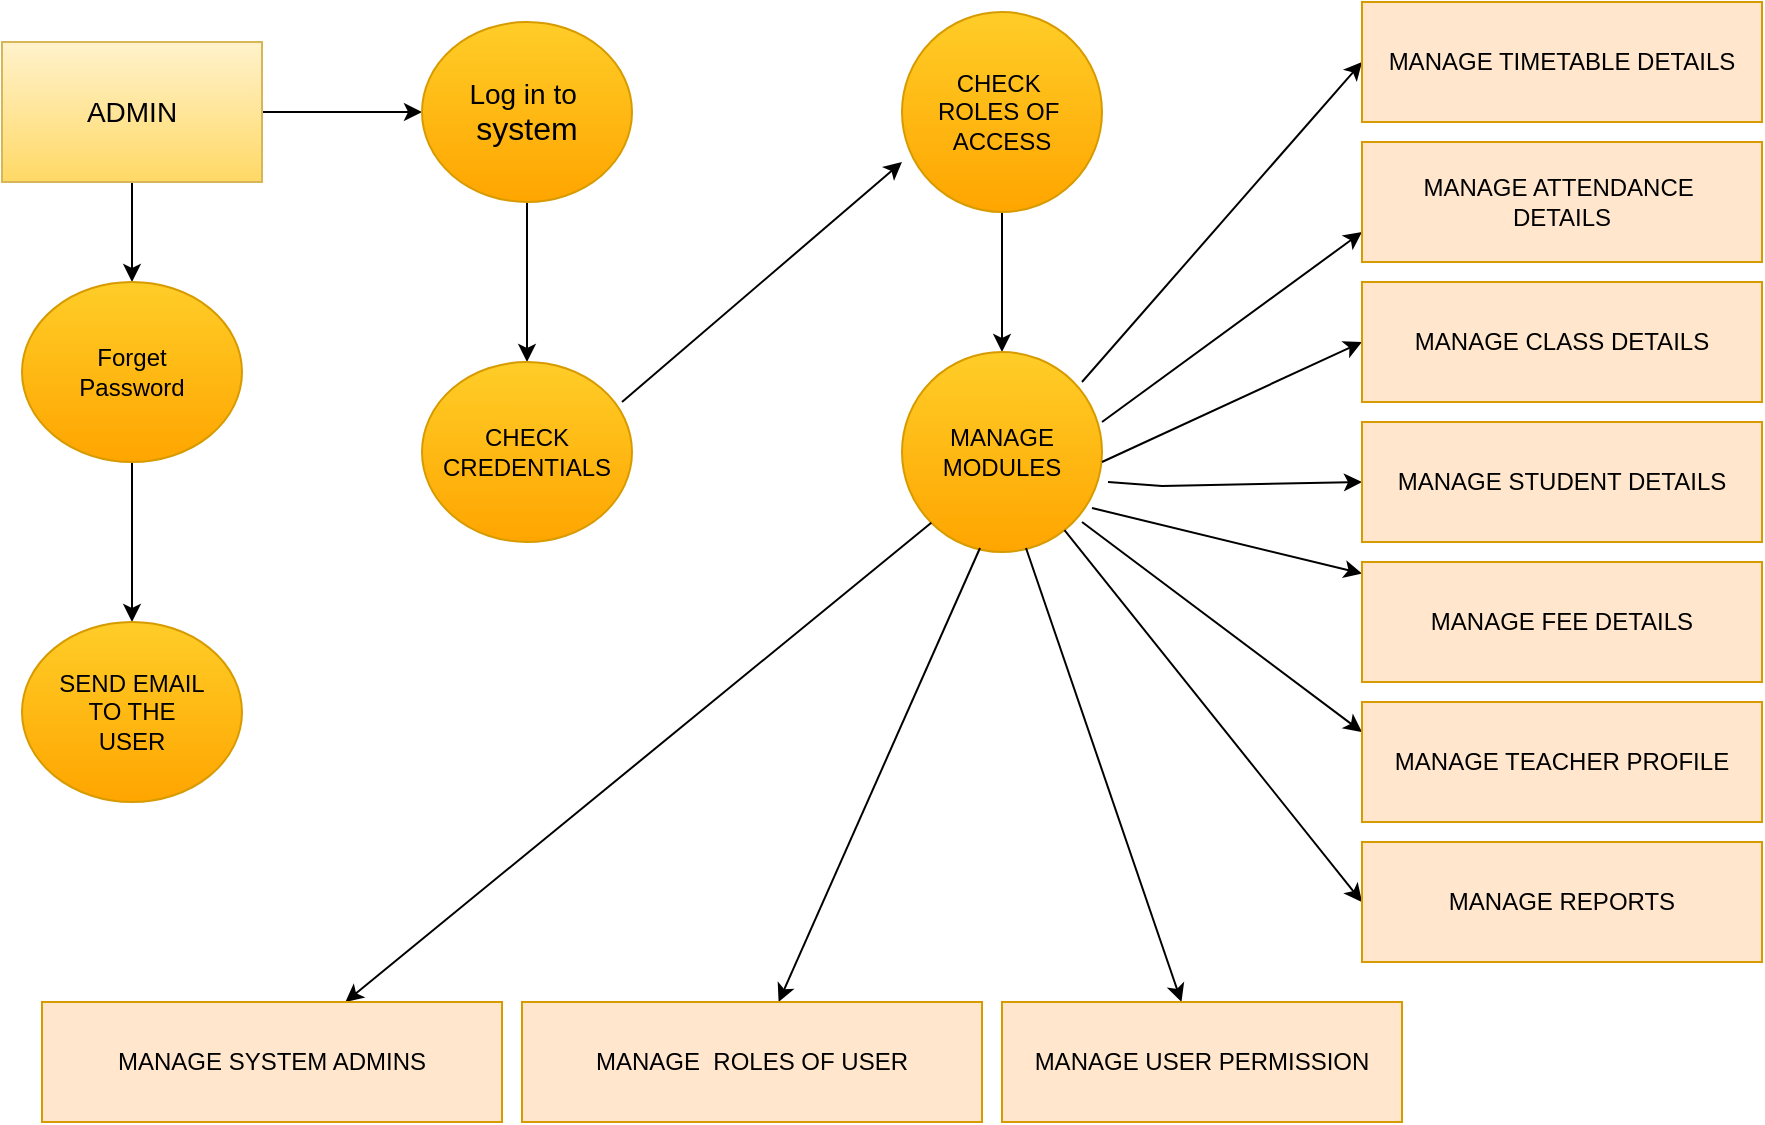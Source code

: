 <mxfile version="28.1.1">
  <diagram name="Page-1" id="oFiozLdY8leNMJMmkQWD">
    <mxGraphModel dx="872" dy="473" grid="1" gridSize="10" guides="1" tooltips="1" connect="1" arrows="1" fold="1" page="1" pageScale="1" pageWidth="850" pageHeight="1100" math="0" shadow="0">
      <root>
        <mxCell id="0" />
        <mxCell id="1" parent="0" />
        <mxCell id="RRL3gL6whvMHGVeLyXw0-3" value="" style="edgeStyle=orthogonalEdgeStyle;rounded=0;orthogonalLoop=1;jettySize=auto;html=1;" edge="1" parent="1" source="RRL3gL6whvMHGVeLyXw0-1" target="RRL3gL6whvMHGVeLyXw0-2">
          <mxGeometry relative="1" as="geometry" />
        </mxCell>
        <mxCell id="RRL3gL6whvMHGVeLyXw0-17" value="" style="edgeStyle=orthogonalEdgeStyle;rounded=0;orthogonalLoop=1;jettySize=auto;html=1;" edge="1" parent="1" source="RRL3gL6whvMHGVeLyXw0-1" target="RRL3gL6whvMHGVeLyXw0-16">
          <mxGeometry relative="1" as="geometry" />
        </mxCell>
        <mxCell id="RRL3gL6whvMHGVeLyXw0-1" value="&lt;font style=&quot;font-size: 14px;&quot;&gt;ADMIN&lt;/font&gt;" style="rounded=0;whiteSpace=wrap;html=1;fillColor=#fff2cc;gradientColor=#ffd966;strokeColor=#d6b656;" vertex="1" parent="1">
          <mxGeometry x="30" y="30" width="130" height="70" as="geometry" />
        </mxCell>
        <mxCell id="RRL3gL6whvMHGVeLyXw0-5" value="" style="edgeStyle=orthogonalEdgeStyle;rounded=0;orthogonalLoop=1;jettySize=auto;html=1;" edge="1" parent="1" source="RRL3gL6whvMHGVeLyXw0-2" target="RRL3gL6whvMHGVeLyXw0-4">
          <mxGeometry relative="1" as="geometry" />
        </mxCell>
        <mxCell id="RRL3gL6whvMHGVeLyXw0-2" value="&lt;font style=&quot;font-size: 14px;&quot;&gt;Log in to&amp;nbsp;&lt;/font&gt;&lt;div&gt;&lt;font size=&quot;3&quot;&gt;system&lt;/font&gt;&lt;/div&gt;" style="ellipse;whiteSpace=wrap;html=1;rounded=0;fillColor=#ffcd28;gradientColor=#ffa500;strokeColor=#d79b00;" vertex="1" parent="1">
          <mxGeometry x="240" y="20" width="105" height="90" as="geometry" />
        </mxCell>
        <mxCell id="RRL3gL6whvMHGVeLyXw0-4" value="CHECK&lt;div&gt;CREDENTIALS&lt;/div&gt;" style="ellipse;whiteSpace=wrap;html=1;rounded=0;fillColor=#ffcd28;gradientColor=#ffa500;strokeColor=#d79b00;" vertex="1" parent="1">
          <mxGeometry x="240" y="190" width="105" height="90" as="geometry" />
        </mxCell>
        <mxCell id="RRL3gL6whvMHGVeLyXw0-11" value="" style="endArrow=classic;html=1;rounded=0;" edge="1" parent="1">
          <mxGeometry width="50" height="50" relative="1" as="geometry">
            <mxPoint x="340" y="210" as="sourcePoint" />
            <mxPoint x="480" y="90" as="targetPoint" />
          </mxGeometry>
        </mxCell>
        <mxCell id="RRL3gL6whvMHGVeLyXw0-15" value="" style="edgeStyle=orthogonalEdgeStyle;rounded=0;orthogonalLoop=1;jettySize=auto;html=1;" edge="1" parent="1" source="RRL3gL6whvMHGVeLyXw0-12" target="RRL3gL6whvMHGVeLyXw0-14">
          <mxGeometry relative="1" as="geometry" />
        </mxCell>
        <mxCell id="RRL3gL6whvMHGVeLyXw0-12" value="CHECK&amp;nbsp;&lt;div&gt;ROLES OF&amp;nbsp;&lt;/div&gt;&lt;div&gt;ACCESS&lt;/div&gt;" style="ellipse;whiteSpace=wrap;html=1;aspect=fixed;fillColor=#ffcd28;gradientColor=#ffa500;strokeColor=#d79b00;" vertex="1" parent="1">
          <mxGeometry x="480" y="15" width="100" height="100" as="geometry" />
        </mxCell>
        <mxCell id="RRL3gL6whvMHGVeLyXw0-14" value="MANAGE&lt;div&gt;MODULES&lt;/div&gt;" style="ellipse;whiteSpace=wrap;html=1;aspect=fixed;fillColor=#ffcd28;gradientColor=#ffa500;strokeColor=#d79b00;" vertex="1" parent="1">
          <mxGeometry x="480" y="185" width="100" height="100" as="geometry" />
        </mxCell>
        <mxCell id="RRL3gL6whvMHGVeLyXw0-19" value="" style="edgeStyle=orthogonalEdgeStyle;rounded=0;orthogonalLoop=1;jettySize=auto;html=1;" edge="1" parent="1" source="RRL3gL6whvMHGVeLyXw0-16" target="RRL3gL6whvMHGVeLyXw0-18">
          <mxGeometry relative="1" as="geometry" />
        </mxCell>
        <mxCell id="RRL3gL6whvMHGVeLyXw0-16" value="Forget&lt;div&gt;Password&lt;/div&gt;" style="ellipse;whiteSpace=wrap;html=1;rounded=0;fillColor=#ffcd28;gradientColor=#ffa500;strokeColor=#d79b00;" vertex="1" parent="1">
          <mxGeometry x="40" y="150" width="110" height="90" as="geometry" />
        </mxCell>
        <mxCell id="RRL3gL6whvMHGVeLyXw0-18" value="SEND EMAIL&lt;div&gt;TO THE&lt;/div&gt;&lt;div&gt;USER&lt;/div&gt;" style="ellipse;whiteSpace=wrap;html=1;rounded=0;fillColor=#ffcd28;gradientColor=#ffa500;strokeColor=#d79b00;" vertex="1" parent="1">
          <mxGeometry x="40" y="320" width="110" height="90" as="geometry" />
        </mxCell>
        <mxCell id="RRL3gL6whvMHGVeLyXw0-20" value="" style="endArrow=classic;html=1;rounded=0;entryX=0;entryY=0.5;entryDx=0;entryDy=0;" edge="1" parent="1" target="RRL3gL6whvMHGVeLyXw0-21">
          <mxGeometry width="50" height="50" relative="1" as="geometry">
            <mxPoint x="570" y="200" as="sourcePoint" />
            <mxPoint x="690" y="80" as="targetPoint" />
          </mxGeometry>
        </mxCell>
        <mxCell id="RRL3gL6whvMHGVeLyXw0-21" value="MANAGE TIMETABLE DETAILS" style="rounded=0;whiteSpace=wrap;html=1;fillColor=#ffe6cc;strokeColor=#d79b00;" vertex="1" parent="1">
          <mxGeometry x="710" y="10" width="200" height="60" as="geometry" />
        </mxCell>
        <mxCell id="RRL3gL6whvMHGVeLyXw0-22" value="" style="endArrow=classic;html=1;rounded=0;entryX=0;entryY=0.75;entryDx=0;entryDy=0;" edge="1" parent="1" target="RRL3gL6whvMHGVeLyXw0-23">
          <mxGeometry width="50" height="50" relative="1" as="geometry">
            <mxPoint x="580" y="220" as="sourcePoint" />
            <mxPoint x="690" y="130" as="targetPoint" />
          </mxGeometry>
        </mxCell>
        <mxCell id="RRL3gL6whvMHGVeLyXw0-23" value="MANAGE ATTENDANCE&amp;nbsp;&lt;div&gt;DETAILS&lt;/div&gt;" style="rounded=0;whiteSpace=wrap;html=1;fillColor=#ffe6cc;strokeColor=#d79b00;" vertex="1" parent="1">
          <mxGeometry x="710" y="80" width="200" height="60" as="geometry" />
        </mxCell>
        <mxCell id="RRL3gL6whvMHGVeLyXw0-24" value="" style="endArrow=classic;html=1;rounded=0;entryX=0;entryY=0.5;entryDx=0;entryDy=0;" edge="1" parent="1" target="RRL3gL6whvMHGVeLyXw0-25">
          <mxGeometry width="50" height="50" relative="1" as="geometry">
            <mxPoint x="580" y="240" as="sourcePoint" />
            <mxPoint x="700" y="180" as="targetPoint" />
          </mxGeometry>
        </mxCell>
        <mxCell id="RRL3gL6whvMHGVeLyXw0-25" value="MANAGE CLASS DETAILS" style="rounded=0;whiteSpace=wrap;html=1;fillColor=#ffe6cc;strokeColor=#d79b00;" vertex="1" parent="1">
          <mxGeometry x="710" y="150" width="200" height="60" as="geometry" />
        </mxCell>
        <mxCell id="RRL3gL6whvMHGVeLyXw0-26" value="" style="endArrow=classic;html=1;rounded=0;exitX=1.03;exitY=0.65;exitDx=0;exitDy=0;exitPerimeter=0;entryX=0;entryY=0.5;entryDx=0;entryDy=0;" edge="1" parent="1" source="RRL3gL6whvMHGVeLyXw0-14" target="RRL3gL6whvMHGVeLyXw0-27">
          <mxGeometry width="50" height="50" relative="1" as="geometry">
            <mxPoint x="580" y="260" as="sourcePoint" />
            <mxPoint x="700" y="240" as="targetPoint" />
            <Array as="points">
              <mxPoint x="610" y="252" />
            </Array>
          </mxGeometry>
        </mxCell>
        <mxCell id="RRL3gL6whvMHGVeLyXw0-27" value="MANAGE STUDENT DETAILS" style="rounded=0;whiteSpace=wrap;html=1;fillColor=#ffe6cc;strokeColor=#d79b00;" vertex="1" parent="1">
          <mxGeometry x="710" y="220" width="200" height="60" as="geometry" />
        </mxCell>
        <mxCell id="RRL3gL6whvMHGVeLyXw0-28" value="" style="endArrow=classic;html=1;rounded=0;exitX=0.95;exitY=0.78;exitDx=0;exitDy=0;exitPerimeter=0;" edge="1" parent="1" source="RRL3gL6whvMHGVeLyXw0-14" target="RRL3gL6whvMHGVeLyXw0-29">
          <mxGeometry width="50" height="50" relative="1" as="geometry">
            <mxPoint x="460" y="250" as="sourcePoint" />
            <mxPoint x="700" y="300" as="targetPoint" />
          </mxGeometry>
        </mxCell>
        <mxCell id="RRL3gL6whvMHGVeLyXw0-29" value="MANAGE FEE DETAILS" style="rounded=0;whiteSpace=wrap;html=1;fillColor=#ffe6cc;strokeColor=#d79b00;" vertex="1" parent="1">
          <mxGeometry x="710" y="290" width="200" height="60" as="geometry" />
        </mxCell>
        <mxCell id="RRL3gL6whvMHGVeLyXw0-30" value="" style="endArrow=classic;html=1;rounded=0;entryX=0;entryY=0.25;entryDx=0;entryDy=0;" edge="1" parent="1" target="RRL3gL6whvMHGVeLyXw0-32">
          <mxGeometry width="50" height="50" relative="1" as="geometry">
            <mxPoint x="570" y="270" as="sourcePoint" />
            <mxPoint x="690" y="370" as="targetPoint" />
          </mxGeometry>
        </mxCell>
        <mxCell id="RRL3gL6whvMHGVeLyXw0-32" value="MANAGE TEACHER PROFILE" style="rounded=0;whiteSpace=wrap;html=1;fillColor=#ffe6cc;strokeColor=#d79b00;" vertex="1" parent="1">
          <mxGeometry x="710" y="360" width="200" height="60" as="geometry" />
        </mxCell>
        <mxCell id="RRL3gL6whvMHGVeLyXw0-33" value="" style="endArrow=classic;html=1;rounded=0;entryX=0;entryY=0.5;entryDx=0;entryDy=0;" edge="1" parent="1" source="RRL3gL6whvMHGVeLyXw0-14" target="RRL3gL6whvMHGVeLyXw0-34">
          <mxGeometry width="50" height="50" relative="1" as="geometry">
            <mxPoint x="460" y="250" as="sourcePoint" />
            <mxPoint x="700" y="440" as="targetPoint" />
          </mxGeometry>
        </mxCell>
        <mxCell id="RRL3gL6whvMHGVeLyXw0-34" value="MANAGE REPORTS" style="rounded=0;whiteSpace=wrap;html=1;fillColor=#ffe6cc;strokeColor=#d79b00;" vertex="1" parent="1">
          <mxGeometry x="710" y="430" width="200" height="60" as="geometry" />
        </mxCell>
        <mxCell id="RRL3gL6whvMHGVeLyXw0-35" value="" style="endArrow=classic;html=1;rounded=0;exitX=0.62;exitY=0.98;exitDx=0;exitDy=0;exitPerimeter=0;" edge="1" parent="1" source="RRL3gL6whvMHGVeLyXw0-14" target="RRL3gL6whvMHGVeLyXw0-36">
          <mxGeometry width="50" height="50" relative="1" as="geometry">
            <mxPoint x="460" y="360" as="sourcePoint" />
            <mxPoint x="610" y="500" as="targetPoint" />
          </mxGeometry>
        </mxCell>
        <mxCell id="RRL3gL6whvMHGVeLyXw0-36" value="MANAGE USER PERMISSION" style="rounded=0;whiteSpace=wrap;html=1;fillColor=#ffe6cc;strokeColor=#d79b00;" vertex="1" parent="1">
          <mxGeometry x="530" y="510" width="200" height="60" as="geometry" />
        </mxCell>
        <mxCell id="RRL3gL6whvMHGVeLyXw0-38" value="" style="endArrow=classic;html=1;rounded=0;exitX=0.39;exitY=0.98;exitDx=0;exitDy=0;exitPerimeter=0;" edge="1" parent="1" source="RRL3gL6whvMHGVeLyXw0-14" target="RRL3gL6whvMHGVeLyXw0-39">
          <mxGeometry width="50" height="50" relative="1" as="geometry">
            <mxPoint x="460" y="360" as="sourcePoint" />
            <mxPoint x="460" y="490" as="targetPoint" />
          </mxGeometry>
        </mxCell>
        <mxCell id="RRL3gL6whvMHGVeLyXw0-39" value="MANAGE&amp;nbsp; ROLES OF USER" style="rounded=0;whiteSpace=wrap;html=1;fillColor=#ffe6cc;strokeColor=#d79b00;" vertex="1" parent="1">
          <mxGeometry x="290" y="510" width="230" height="60" as="geometry" />
        </mxCell>
        <mxCell id="RRL3gL6whvMHGVeLyXw0-40" value="" style="endArrow=classic;html=1;rounded=0;exitX=0;exitY=1;exitDx=0;exitDy=0;" edge="1" parent="1" source="RRL3gL6whvMHGVeLyXw0-14" target="RRL3gL6whvMHGVeLyXw0-41">
          <mxGeometry width="50" height="50" relative="1" as="geometry">
            <mxPoint x="460" y="360" as="sourcePoint" />
            <mxPoint x="290" y="510" as="targetPoint" />
          </mxGeometry>
        </mxCell>
        <mxCell id="RRL3gL6whvMHGVeLyXw0-41" value="MANAGE SYSTEM ADMINS" style="rounded=0;whiteSpace=wrap;html=1;fillColor=#ffe6cc;strokeColor=#d79b00;" vertex="1" parent="1">
          <mxGeometry x="50" y="510" width="230" height="60" as="geometry" />
        </mxCell>
      </root>
    </mxGraphModel>
  </diagram>
</mxfile>
